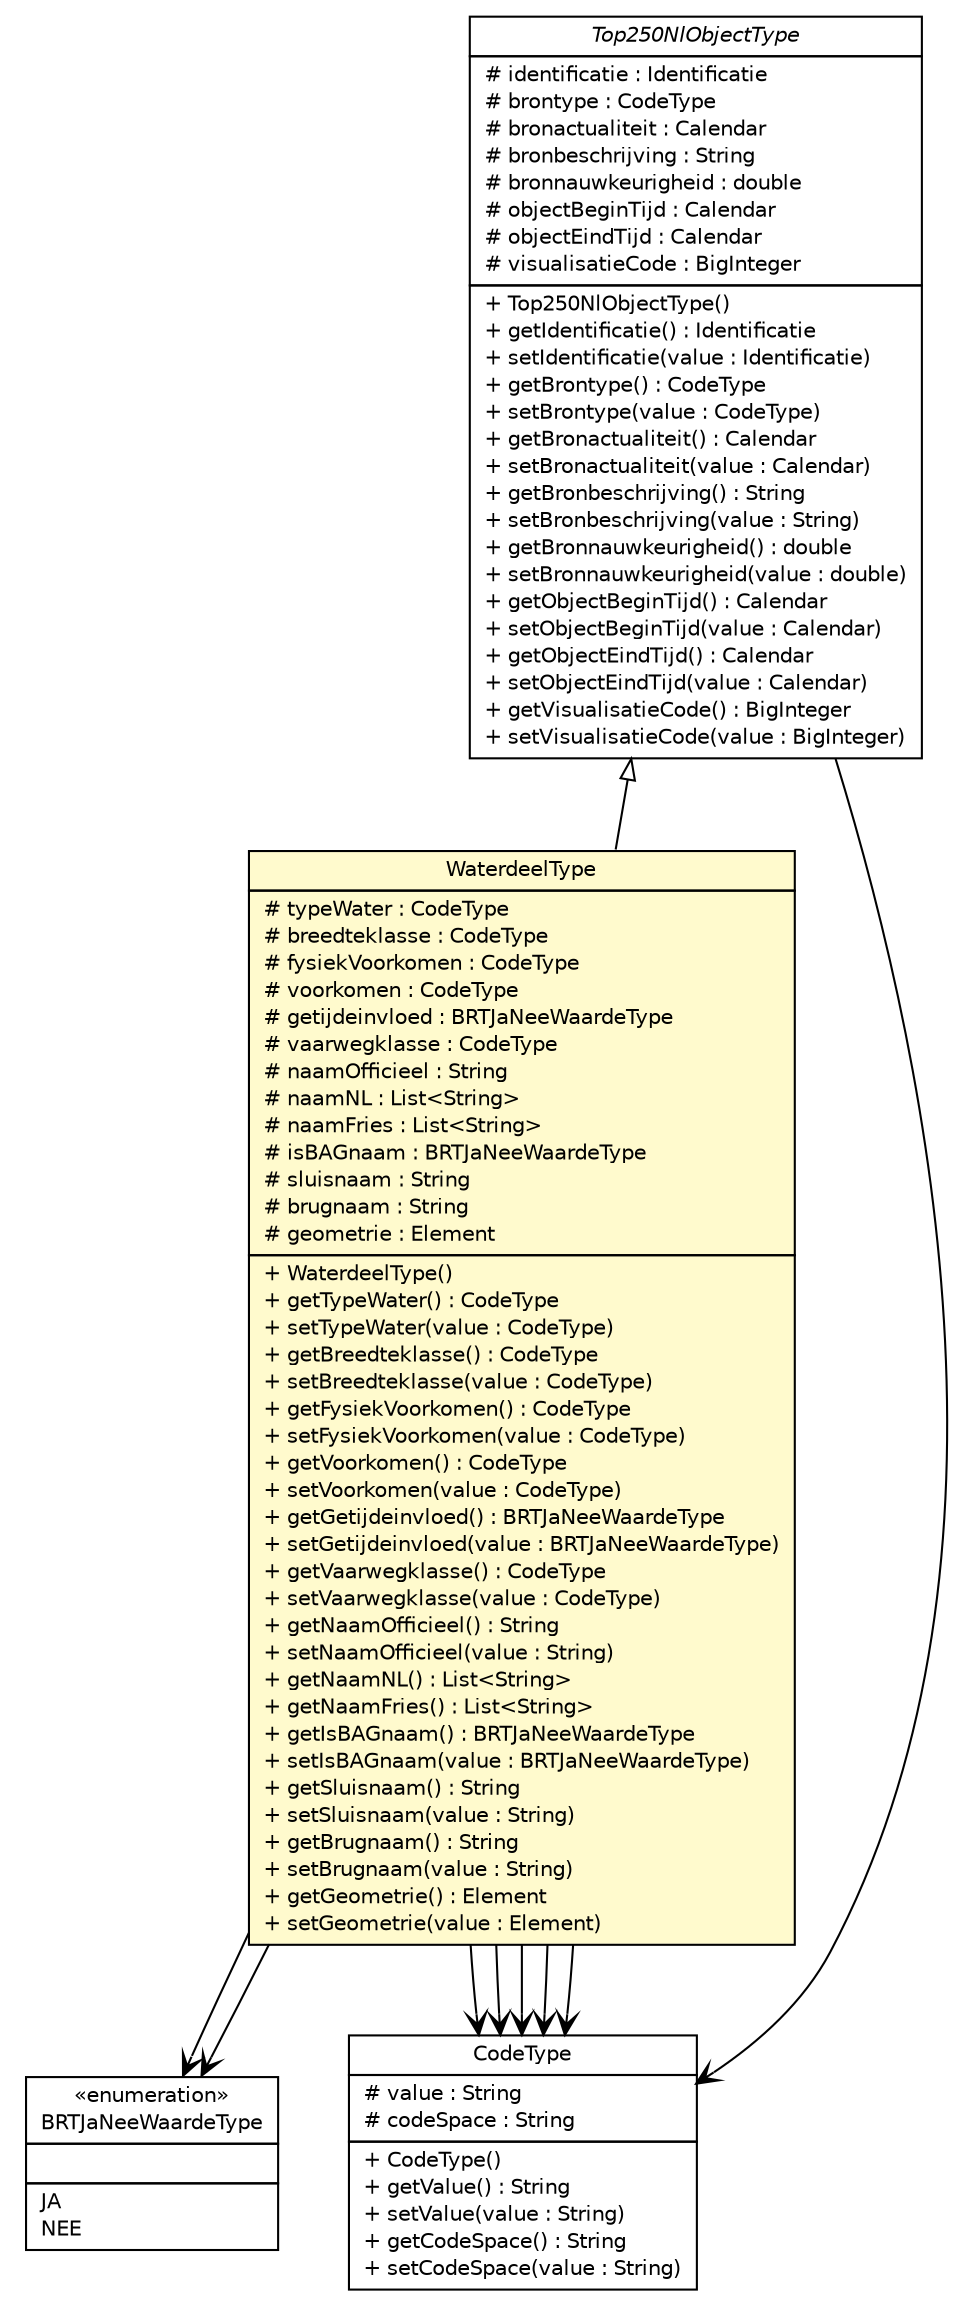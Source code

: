 #!/usr/local/bin/dot
#
# Class diagram 
# Generated by UMLGraph version R5_6-24-gf6e263 (http://www.umlgraph.org/)
#

digraph G {
	edge [fontname="Helvetica",fontsize=10,labelfontname="Helvetica",labelfontsize=10];
	node [fontname="Helvetica",fontsize=10,shape=plaintext];
	nodesep=0.25;
	ranksep=0.5;
	// nl.b3p.topnl.top250nl.BRTJaNeeWaardeType
	c49949 [label=<<table title="nl.b3p.topnl.top250nl.BRTJaNeeWaardeType" border="0" cellborder="1" cellspacing="0" cellpadding="2" port="p" href="./BRTJaNeeWaardeType.html">
		<tr><td><table border="0" cellspacing="0" cellpadding="1">
<tr><td align="center" balign="center"> &#171;enumeration&#187; </td></tr>
<tr><td align="center" balign="center"> BRTJaNeeWaardeType </td></tr>
		</table></td></tr>
		<tr><td><table border="0" cellspacing="0" cellpadding="1">
<tr><td align="left" balign="left">  </td></tr>
		</table></td></tr>
		<tr><td><table border="0" cellspacing="0" cellpadding="1">
<tr><td align="left" balign="left"> JA </td></tr>
<tr><td align="left" balign="left"> NEE </td></tr>
		</table></td></tr>
		</table>>, URL="./BRTJaNeeWaardeType.html", fontname="Helvetica", fontcolor="black", fontsize=10.0];
	// nl.b3p.topnl.top250nl.WaterdeelType
	c49967 [label=<<table title="nl.b3p.topnl.top250nl.WaterdeelType" border="0" cellborder="1" cellspacing="0" cellpadding="2" port="p" bgcolor="lemonChiffon" href="./WaterdeelType.html">
		<tr><td><table border="0" cellspacing="0" cellpadding="1">
<tr><td align="center" balign="center"> WaterdeelType </td></tr>
		</table></td></tr>
		<tr><td><table border="0" cellspacing="0" cellpadding="1">
<tr><td align="left" balign="left"> # typeWater : CodeType </td></tr>
<tr><td align="left" balign="left"> # breedteklasse : CodeType </td></tr>
<tr><td align="left" balign="left"> # fysiekVoorkomen : CodeType </td></tr>
<tr><td align="left" balign="left"> # voorkomen : CodeType </td></tr>
<tr><td align="left" balign="left"> # getijdeinvloed : BRTJaNeeWaardeType </td></tr>
<tr><td align="left" balign="left"> # vaarwegklasse : CodeType </td></tr>
<tr><td align="left" balign="left"> # naamOfficieel : String </td></tr>
<tr><td align="left" balign="left"> # naamNL : List&lt;String&gt; </td></tr>
<tr><td align="left" balign="left"> # naamFries : List&lt;String&gt; </td></tr>
<tr><td align="left" balign="left"> # isBAGnaam : BRTJaNeeWaardeType </td></tr>
<tr><td align="left" balign="left"> # sluisnaam : String </td></tr>
<tr><td align="left" balign="left"> # brugnaam : String </td></tr>
<tr><td align="left" balign="left"> # geometrie : Element </td></tr>
		</table></td></tr>
		<tr><td><table border="0" cellspacing="0" cellpadding="1">
<tr><td align="left" balign="left"> + WaterdeelType() </td></tr>
<tr><td align="left" balign="left"> + getTypeWater() : CodeType </td></tr>
<tr><td align="left" balign="left"> + setTypeWater(value : CodeType) </td></tr>
<tr><td align="left" balign="left"> + getBreedteklasse() : CodeType </td></tr>
<tr><td align="left" balign="left"> + setBreedteklasse(value : CodeType) </td></tr>
<tr><td align="left" balign="left"> + getFysiekVoorkomen() : CodeType </td></tr>
<tr><td align="left" balign="left"> + setFysiekVoorkomen(value : CodeType) </td></tr>
<tr><td align="left" balign="left"> + getVoorkomen() : CodeType </td></tr>
<tr><td align="left" balign="left"> + setVoorkomen(value : CodeType) </td></tr>
<tr><td align="left" balign="left"> + getGetijdeinvloed() : BRTJaNeeWaardeType </td></tr>
<tr><td align="left" balign="left"> + setGetijdeinvloed(value : BRTJaNeeWaardeType) </td></tr>
<tr><td align="left" balign="left"> + getVaarwegklasse() : CodeType </td></tr>
<tr><td align="left" balign="left"> + setVaarwegklasse(value : CodeType) </td></tr>
<tr><td align="left" balign="left"> + getNaamOfficieel() : String </td></tr>
<tr><td align="left" balign="left"> + setNaamOfficieel(value : String) </td></tr>
<tr><td align="left" balign="left"> + getNaamNL() : List&lt;String&gt; </td></tr>
<tr><td align="left" balign="left"> + getNaamFries() : List&lt;String&gt; </td></tr>
<tr><td align="left" balign="left"> + getIsBAGnaam() : BRTJaNeeWaardeType </td></tr>
<tr><td align="left" balign="left"> + setIsBAGnaam(value : BRTJaNeeWaardeType) </td></tr>
<tr><td align="left" balign="left"> + getSluisnaam() : String </td></tr>
<tr><td align="left" balign="left"> + setSluisnaam(value : String) </td></tr>
<tr><td align="left" balign="left"> + getBrugnaam() : String </td></tr>
<tr><td align="left" balign="left"> + setBrugnaam(value : String) </td></tr>
<tr><td align="left" balign="left"> + getGeometrie() : Element </td></tr>
<tr><td align="left" balign="left"> + setGeometrie(value : Element) </td></tr>
		</table></td></tr>
		</table>>, URL="./WaterdeelType.html", fontname="Helvetica", fontcolor="black", fontsize=10.0];
	// nl.b3p.topnl.top250nl.Top250NlObjectType
	c49986 [label=<<table title="nl.b3p.topnl.top250nl.Top250NlObjectType" border="0" cellborder="1" cellspacing="0" cellpadding="2" port="p" href="./Top250NlObjectType.html">
		<tr><td><table border="0" cellspacing="0" cellpadding="1">
<tr><td align="center" balign="center"><font face="Helvetica-Oblique"> Top250NlObjectType </font></td></tr>
		</table></td></tr>
		<tr><td><table border="0" cellspacing="0" cellpadding="1">
<tr><td align="left" balign="left"> # identificatie : Identificatie </td></tr>
<tr><td align="left" balign="left"> # brontype : CodeType </td></tr>
<tr><td align="left" balign="left"> # bronactualiteit : Calendar </td></tr>
<tr><td align="left" balign="left"> # bronbeschrijving : String </td></tr>
<tr><td align="left" balign="left"> # bronnauwkeurigheid : double </td></tr>
<tr><td align="left" balign="left"> # objectBeginTijd : Calendar </td></tr>
<tr><td align="left" balign="left"> # objectEindTijd : Calendar </td></tr>
<tr><td align="left" balign="left"> # visualisatieCode : BigInteger </td></tr>
		</table></td></tr>
		<tr><td><table border="0" cellspacing="0" cellpadding="1">
<tr><td align="left" balign="left"> + Top250NlObjectType() </td></tr>
<tr><td align="left" balign="left"> + getIdentificatie() : Identificatie </td></tr>
<tr><td align="left" balign="left"> + setIdentificatie(value : Identificatie) </td></tr>
<tr><td align="left" balign="left"> + getBrontype() : CodeType </td></tr>
<tr><td align="left" balign="left"> + setBrontype(value : CodeType) </td></tr>
<tr><td align="left" balign="left"> + getBronactualiteit() : Calendar </td></tr>
<tr><td align="left" balign="left"> + setBronactualiteit(value : Calendar) </td></tr>
<tr><td align="left" balign="left"> + getBronbeschrijving() : String </td></tr>
<tr><td align="left" balign="left"> + setBronbeschrijving(value : String) </td></tr>
<tr><td align="left" balign="left"> + getBronnauwkeurigheid() : double </td></tr>
<tr><td align="left" balign="left"> + setBronnauwkeurigheid(value : double) </td></tr>
<tr><td align="left" balign="left"> + getObjectBeginTijd() : Calendar </td></tr>
<tr><td align="left" balign="left"> + setObjectBeginTijd(value : Calendar) </td></tr>
<tr><td align="left" balign="left"> + getObjectEindTijd() : Calendar </td></tr>
<tr><td align="left" balign="left"> + setObjectEindTijd(value : Calendar) </td></tr>
<tr><td align="left" balign="left"> + getVisualisatieCode() : BigInteger </td></tr>
<tr><td align="left" balign="left"> + setVisualisatieCode(value : BigInteger) </td></tr>
		</table></td></tr>
		</table>>, URL="./Top250NlObjectType.html", fontname="Helvetica", fontcolor="black", fontsize=10.0];
	// nl.b3p.topnl.top250nl.CodeType
	c49995 [label=<<table title="nl.b3p.topnl.top250nl.CodeType" border="0" cellborder="1" cellspacing="0" cellpadding="2" port="p" href="./CodeType.html">
		<tr><td><table border="0" cellspacing="0" cellpadding="1">
<tr><td align="center" balign="center"> CodeType </td></tr>
		</table></td></tr>
		<tr><td><table border="0" cellspacing="0" cellpadding="1">
<tr><td align="left" balign="left"> # value : String </td></tr>
<tr><td align="left" balign="left"> # codeSpace : String </td></tr>
		</table></td></tr>
		<tr><td><table border="0" cellspacing="0" cellpadding="1">
<tr><td align="left" balign="left"> + CodeType() </td></tr>
<tr><td align="left" balign="left"> + getValue() : String </td></tr>
<tr><td align="left" balign="left"> + setValue(value : String) </td></tr>
<tr><td align="left" balign="left"> + getCodeSpace() : String </td></tr>
<tr><td align="left" balign="left"> + setCodeSpace(value : String) </td></tr>
		</table></td></tr>
		</table>>, URL="./CodeType.html", fontname="Helvetica", fontcolor="black", fontsize=10.0];
	//nl.b3p.topnl.top250nl.WaterdeelType extends nl.b3p.topnl.top250nl.Top250NlObjectType
	c49986:p -> c49967:p [dir=back,arrowtail=empty];
	// nl.b3p.topnl.top250nl.WaterdeelType NAVASSOC nl.b3p.topnl.top250nl.CodeType
	c49967:p -> c49995:p [taillabel="", label="", headlabel="", fontname="Helvetica", fontcolor="black", fontsize=10.0, color="black", arrowhead=open];
	// nl.b3p.topnl.top250nl.WaterdeelType NAVASSOC nl.b3p.topnl.top250nl.CodeType
	c49967:p -> c49995:p [taillabel="", label="", headlabel="", fontname="Helvetica", fontcolor="black", fontsize=10.0, color="black", arrowhead=open];
	// nl.b3p.topnl.top250nl.WaterdeelType NAVASSOC nl.b3p.topnl.top250nl.CodeType
	c49967:p -> c49995:p [taillabel="", label="", headlabel="", fontname="Helvetica", fontcolor="black", fontsize=10.0, color="black", arrowhead=open];
	// nl.b3p.topnl.top250nl.WaterdeelType NAVASSOC nl.b3p.topnl.top250nl.CodeType
	c49967:p -> c49995:p [taillabel="", label="", headlabel="", fontname="Helvetica", fontcolor="black", fontsize=10.0, color="black", arrowhead=open];
	// nl.b3p.topnl.top250nl.WaterdeelType NAVASSOC nl.b3p.topnl.top250nl.BRTJaNeeWaardeType
	c49967:p -> c49949:p [taillabel="", label="", headlabel="", fontname="Helvetica", fontcolor="black", fontsize=10.0, color="black", arrowhead=open];
	// nl.b3p.topnl.top250nl.WaterdeelType NAVASSOC nl.b3p.topnl.top250nl.CodeType
	c49967:p -> c49995:p [taillabel="", label="", headlabel="", fontname="Helvetica", fontcolor="black", fontsize=10.0, color="black", arrowhead=open];
	// nl.b3p.topnl.top250nl.WaterdeelType NAVASSOC nl.b3p.topnl.top250nl.BRTJaNeeWaardeType
	c49967:p -> c49949:p [taillabel="", label="", headlabel="", fontname="Helvetica", fontcolor="black", fontsize=10.0, color="black", arrowhead=open];
	// nl.b3p.topnl.top250nl.Top250NlObjectType NAVASSOC nl.b3p.topnl.top250nl.CodeType
	c49986:p -> c49995:p [taillabel="", label="", headlabel="", fontname="Helvetica", fontcolor="black", fontsize=10.0, color="black", arrowhead=open];
}

